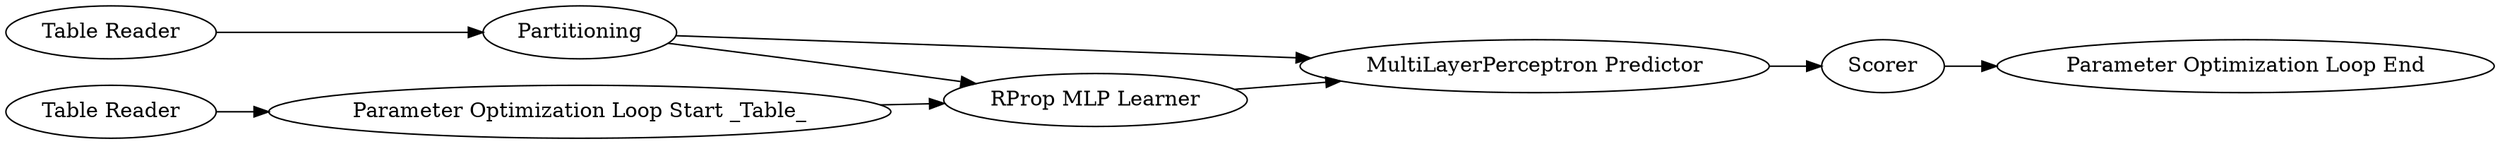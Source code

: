 digraph {
	"6186815401277424567_76" [label="Parameter Optimization Loop Start _Table_"]
	"6186815401277424567_743" [label="MultiLayerPerceptron Predictor"]
	"6186815401277424567_739" [label="Table Reader"]
	"6186815401277424567_727" [label="Table Reader"]
	"6186815401277424567_102" [label=Scorer]
	"6186815401277424567_2" [label=Partitioning]
	"6186815401277424567_82" [label="Parameter Optimization Loop End"]
	"6186815401277424567_742" [label="RProp MLP Learner"]
	"6186815401277424567_2" -> "6186815401277424567_743"
	"6186815401277424567_727" -> "6186815401277424567_76"
	"6186815401277424567_742" -> "6186815401277424567_743"
	"6186815401277424567_76" -> "6186815401277424567_742"
	"6186815401277424567_102" -> "6186815401277424567_82"
	"6186815401277424567_739" -> "6186815401277424567_2"
	"6186815401277424567_2" -> "6186815401277424567_742"
	"6186815401277424567_743" -> "6186815401277424567_102"
	rankdir=LR
}
